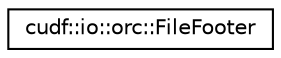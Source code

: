 digraph "Graphical Class Hierarchy"
{
  edge [fontname="Helvetica",fontsize="10",labelfontname="Helvetica",labelfontsize="10"];
  node [fontname="Helvetica",fontsize="10",shape=record];
  rankdir="LR";
  Node0 [label="cudf::io::orc::FileFooter",height=0.2,width=0.4,color="black", fillcolor="white", style="filled",URL="$structcudf_1_1io_1_1orc_1_1FileFooter.html"];
}
